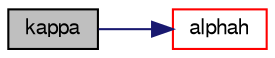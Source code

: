 digraph "kappa"
{
  bgcolor="transparent";
  edge [fontname="FreeSans",fontsize="10",labelfontname="FreeSans",labelfontsize="10"];
  node [fontname="FreeSans",fontsize="10",shape=record];
  rankdir="LR";
  Node255 [label="kappa",height=0.2,width=0.4,color="black", fillcolor="grey75", style="filled", fontcolor="black"];
  Node255 -> Node256 [color="midnightblue",fontsize="10",style="solid",fontname="FreeSans"];
  Node256 [label="alphah",height=0.2,width=0.4,color="red",URL="$a30158.html#a2d66dd8d3a56f86a02c6fb726b2c72d5",tooltip="Thermal diffusivity of enthalpy [kg/m/s]. "];
}
